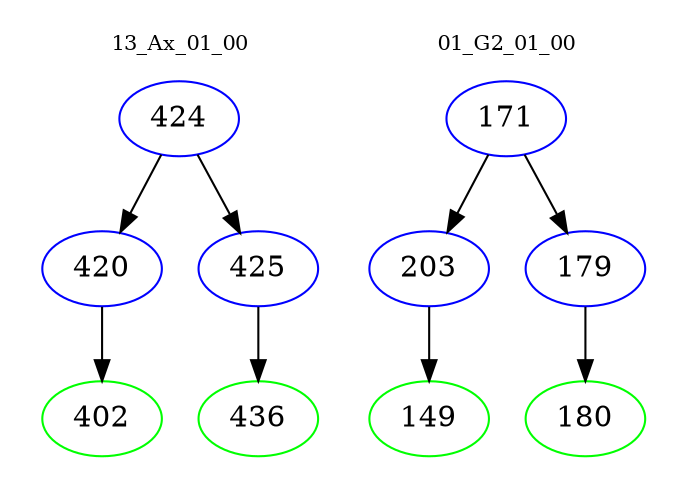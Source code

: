 digraph{
subgraph cluster_0 {
color = white
label = "13_Ax_01_00";
fontsize=10;
T0_424 [label="424", color="blue"]
T0_424 -> T0_420 [color="black"]
T0_420 [label="420", color="blue"]
T0_420 -> T0_402 [color="black"]
T0_402 [label="402", color="green"]
T0_424 -> T0_425 [color="black"]
T0_425 [label="425", color="blue"]
T0_425 -> T0_436 [color="black"]
T0_436 [label="436", color="green"]
}
subgraph cluster_1 {
color = white
label = "01_G2_01_00";
fontsize=10;
T1_171 [label="171", color="blue"]
T1_171 -> T1_203 [color="black"]
T1_203 [label="203", color="blue"]
T1_203 -> T1_149 [color="black"]
T1_149 [label="149", color="green"]
T1_171 -> T1_179 [color="black"]
T1_179 [label="179", color="blue"]
T1_179 -> T1_180 [color="black"]
T1_180 [label="180", color="green"]
}
}
